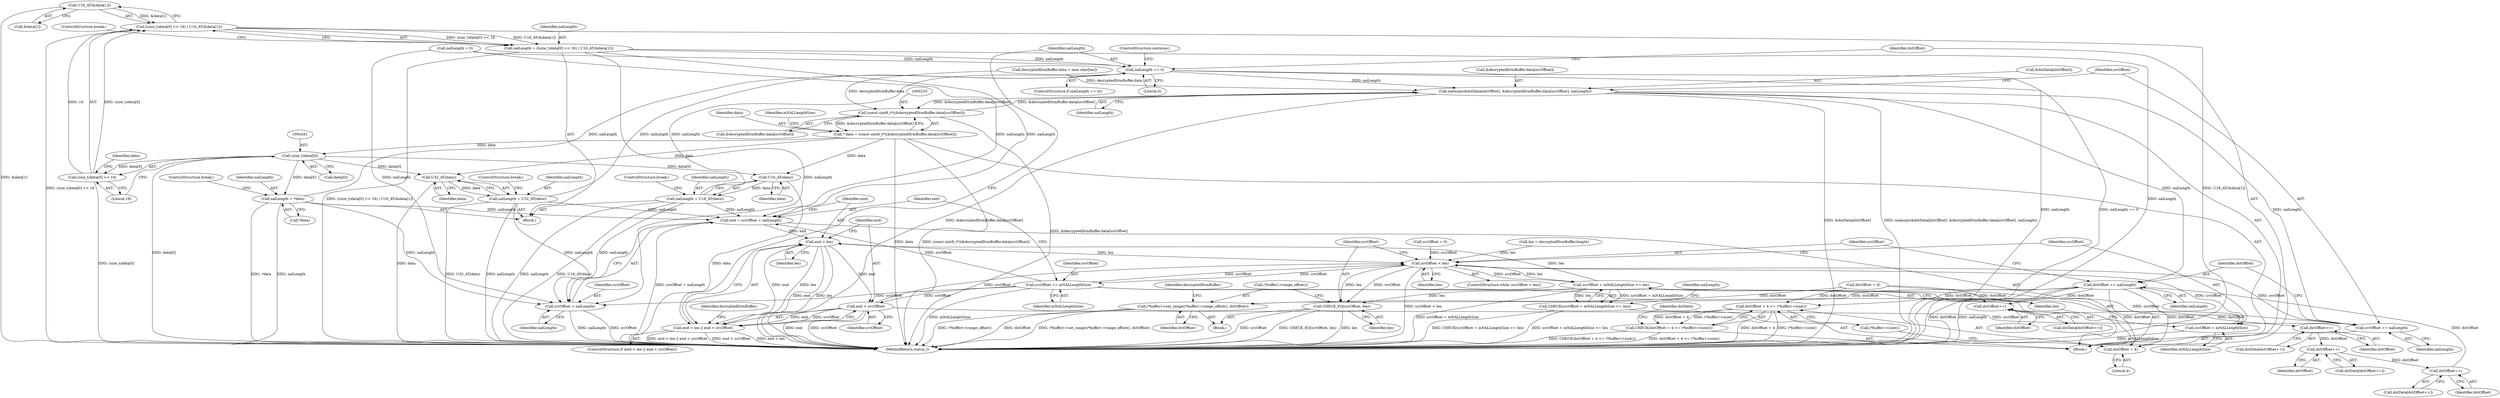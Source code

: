 digraph "1_Android_e248db02fbab2ee9162940bc19f087fd7d96cb9d@array" {
"1000266" [label="(Call,U16_AT(&data[1]))"];
"1000258" [label="(Call,((size_t)data[0] << 16) | U16_AT(&data[1]))"];
"1000256" [label="(Call,nalLength = ((size_t)data[0] << 16) | U16_AT(&data[1]))"];
"1000287" [label="(Call,end = srcOffset + nalLength)"];
"1000294" [label="(Call,end > len)"];
"1000215" [label="(Call,srcOffset < len)"];
"1000220" [label="(Call,srcOffset + mNALLengthSize <= len)"];
"1000219" [label="(Call,CHECK(srcOffset + mNALLengthSize <= len))"];
"1000370" [label="(Call,CHECK_EQ(srcOffset, len))"];
"1000221" [label="(Call,srcOffset + mNALLengthSize)"];
"1000283" [label="(Call,srcOffset += mNALLengthSize)"];
"1000289" [label="(Call,srcOffset + nalLength)"];
"1000297" [label="(Call,end < srcOffset)"];
"1000293" [label="(Call,end > len || end < srcOffset)"];
"1000364" [label="(Call,srcOffset += nalLength)"];
"1000317" [label="(Call,nalLength == 0)"];
"1000352" [label="(Call,memcpy(&dstData[dstOffset], &decryptedDrmBuffer.data[srcOffset], nalLength))"];
"1000232" [label="(Call,(const uint8_t*)(&decryptedDrmBuffer.data[srcOffset]))"];
"1000230" [label="(Call,* data = (const uint8_t*)(&decryptedDrmBuffer.data[srcOffset]))"];
"1000252" [label="(Call,U16_AT(data))"];
"1000250" [label="(Call,nalLength = U16_AT(data))"];
"1000260" [label="(Call,(size_t)data[0])"];
"1000244" [label="(Call,nalLength = *data)"];
"1000259" [label="(Call,(size_t)data[0] << 16)"];
"1000275" [label="(Call,U32_AT(data))"];
"1000273" [label="(Call,nalLength = U32_AT(data))"];
"1000367" [label="(Call,dstOffset += nalLength)"];
"1000323" [label="(Call,dstOffset + 4 <= (*buffer)->size())"];
"1000322" [label="(Call,CHECK(dstOffset + 4 <= (*buffer)->size()))"];
"1000324" [label="(Call,dstOffset + 4)"];
"1000331" [label="(Call,dstOffset++)"];
"1000337" [label="(Call,dstOffset++)"];
"1000343" [label="(Call,dstOffset++)"];
"1000349" [label="(Call,dstOffset++)"];
"1000373" [label="(Call,(*buffer)->set_range((*buffer)->range_offset(), dstOffset))"];
"1000246" [label="(Call,*data)"];
"1000248" [label="(ControlStructure,break;)"];
"1000292" [label="(ControlStructure,if (end > len || end < srcOffset))"];
"1000296" [label="(Identifier,len)"];
"1000232" [label="(Call,(const uint8_t*)(&decryptedDrmBuffer.data[srcOffset]))"];
"1000332" [label="(Identifier,dstOffset)"];
"1000257" [label="(Identifier,nalLength)"];
"1000298" [label="(Identifier,end)"];
"1000331" [label="(Call,dstOffset++)"];
"1000252" [label="(Call,U16_AT(data))"];
"1000369" [label="(Identifier,nalLength)"];
"1000262" [label="(Call,data[0])"];
"1000375" [label="(Identifier,dstOffset)"];
"1000194" [label="(Block,)"];
"1000367" [label="(Call,dstOffset += nalLength)"];
"1000215" [label="(Call,srcOffset < len)"];
"1000363" [label="(Identifier,nalLength)"];
"1000366" [label="(Identifier,nalLength)"];
"1000245" [label="(Identifier,nalLength)"];
"1000224" [label="(Identifier,len)"];
"1000349" [label="(Call,dstOffset++)"];
"1000271" [label="(ControlStructure,break;)"];
"1000269" [label="(Identifier,data)"];
"1000276" [label="(Identifier,data)"];
"1000295" [label="(Identifier,end)"];
"1000326" [label="(Literal,4)"];
"1000136" [label="(Call,decryptedDrmBuffer.data = new char[len])"];
"1000284" [label="(Identifier,srcOffset)"];
"1000335" [label="(Call,dstData[dstOffset++])"];
"1000344" [label="(Identifier,dstOffset)"];
"1000223" [label="(Identifier,mNALLengthSize)"];
"1000206" [label="(Call,dstOffset = 0)"];
"1000291" [label="(Identifier,nalLength)"];
"1000373" [label="(Call,(*buffer)->set_range((*buffer)->range_offset(), dstOffset))"];
"1000277" [label="(ControlStructure,break;)"];
"1000260" [label="(Call,(size_t)data[0])"];
"1000287" [label="(Call,end = srcOffset + nalLength)"];
"1000244" [label="(Call,nalLength = *data)"];
"1000251" [label="(Identifier,nalLength)"];
"1000221" [label="(Call,srcOffset + mNALLengthSize)"];
"1000273" [label="(Call,nalLength = U32_AT(data))"];
"1000230" [label="(Call,* data = (const uint8_t*)(&decryptedDrmBuffer.data[srcOffset]))"];
"1000220" [label="(Call,srcOffset + mNALLengthSize <= len)"];
"1000217" [label="(Identifier,len)"];
"1000303" [label="(Identifier,decryptedDrmBuffer)"];
"1000289" [label="(Call,srcOffset + nalLength)"];
"1000371" [label="(Identifier,srcOffset)"];
"1000299" [label="(Identifier,srcOffset)"];
"1000226" [label="(Call,nalLength = 0)"];
"1000290" [label="(Identifier,srcOffset)"];
"1000267" [label="(Call,&data[1])"];
"1000341" [label="(Call,dstData[dstOffset++])"];
"1000372" [label="(Identifier,len)"];
"1000368" [label="(Identifier,dstOffset)"];
"1000218" [label="(Block,)"];
"1000219" [label="(Call,CHECK(srcOffset + mNALLengthSize <= len))"];
"1000202" [label="(Call,srcOffset = 0)"];
"1000316" [label="(ControlStructure,if (nalLength == 0))"];
"1000374" [label="(Call,(*buffer)->range_offset())"];
"1000250" [label="(Call,nalLength = U16_AT(data))"];
"1000297" [label="(Call,end < srcOffset)"];
"1000347" [label="(Call,dstData[dstOffset++])"];
"1000285" [label="(Identifier,mNALLengthSize)"];
"1000222" [label="(Identifier,srcOffset)"];
"1000256" [label="(Call,nalLength = ((size_t)data[0] << 16) | U16_AT(&data[1]))"];
"1000231" [label="(Identifier,data)"];
"1000357" [label="(Call,&decryptedDrmBuffer.data[srcOffset])"];
"1000254" [label="(ControlStructure,break;)"];
"1000234" [label="(Call,&decryptedDrmBuffer.data[srcOffset])"];
"1000350" [label="(Identifier,dstOffset)"];
"1000209" [label="(Call,len = decryptedDrmBuffer.length)"];
"1000259" [label="(Call,(size_t)data[0] << 16)"];
"1000317" [label="(Call,nalLength == 0)"];
"1000321" [label="(ControlStructure,continue;)"];
"1000330" [label="(Identifier,dstData)"];
"1000365" [label="(Identifier,srcOffset)"];
"1000343" [label="(Call,dstOffset++)"];
"1000275" [label="(Call,U32_AT(data))"];
"1000329" [label="(Call,dstData[dstOffset++])"];
"1000352" [label="(Call,memcpy(&dstData[dstOffset], &decryptedDrmBuffer.data[srcOffset], nalLength))"];
"1000283" [label="(Call,srcOffset += mNALLengthSize)"];
"1000327" [label="(Call,(*buffer)->size())"];
"1000258" [label="(Call,((size_t)data[0] << 16) | U16_AT(&data[1]))"];
"1000216" [label="(Identifier,srcOffset)"];
"1000318" [label="(Identifier,nalLength)"];
"1000319" [label="(Literal,0)"];
"1000324" [label="(Call,dstOffset + 4)"];
"1000323" [label="(Call,dstOffset + 4 <= (*buffer)->size())"];
"1000325" [label="(Identifier,dstOffset)"];
"1000353" [label="(Call,&dstData[dstOffset])"];
"1000322" [label="(Call,CHECK(dstOffset + 4 <= (*buffer)->size()))"];
"1000242" [label="(Block,)"];
"1000406" [label="(MethodReturn,status_t)"];
"1000338" [label="(Identifier,dstOffset)"];
"1000265" [label="(Literal,16)"];
"1000294" [label="(Call,end > len)"];
"1000227" [label="(Identifier,nalLength)"];
"1000241" [label="(Identifier,mNALLengthSize)"];
"1000274" [label="(Identifier,nalLength)"];
"1000337" [label="(Call,dstOffset++)"];
"1000293" [label="(Call,end > len || end < srcOffset)"];
"1000288" [label="(Identifier,end)"];
"1000364" [label="(Call,srcOffset += nalLength)"];
"1000253" [label="(Identifier,data)"];
"1000266" [label="(Call,U16_AT(&data[1]))"];
"1000393" [label="(Identifier,decryptedDrmBuffer)"];
"1000214" [label="(ControlStructure,while (srcOffset < len))"];
"1000370" [label="(Call,CHECK_EQ(srcOffset, len))"];
"1000266" -> "1000258"  [label="AST: "];
"1000266" -> "1000267"  [label="CFG: "];
"1000267" -> "1000266"  [label="AST: "];
"1000258" -> "1000266"  [label="CFG: "];
"1000266" -> "1000406"  [label="DDG: &data[1]"];
"1000266" -> "1000258"  [label="DDG: &data[1]"];
"1000258" -> "1000256"  [label="AST: "];
"1000259" -> "1000258"  [label="AST: "];
"1000256" -> "1000258"  [label="CFG: "];
"1000258" -> "1000406"  [label="DDG: (size_t)data[0] << 16"];
"1000258" -> "1000406"  [label="DDG: U16_AT(&data[1])"];
"1000258" -> "1000256"  [label="DDG: (size_t)data[0] << 16"];
"1000258" -> "1000256"  [label="DDG: U16_AT(&data[1])"];
"1000259" -> "1000258"  [label="DDG: (size_t)data[0]"];
"1000259" -> "1000258"  [label="DDG: 16"];
"1000256" -> "1000242"  [label="AST: "];
"1000257" -> "1000256"  [label="AST: "];
"1000271" -> "1000256"  [label="CFG: "];
"1000256" -> "1000406"  [label="DDG: ((size_t)data[0] << 16) | U16_AT(&data[1])"];
"1000256" -> "1000406"  [label="DDG: nalLength"];
"1000256" -> "1000287"  [label="DDG: nalLength"];
"1000256" -> "1000289"  [label="DDG: nalLength"];
"1000256" -> "1000317"  [label="DDG: nalLength"];
"1000287" -> "1000218"  [label="AST: "];
"1000287" -> "1000289"  [label="CFG: "];
"1000288" -> "1000287"  [label="AST: "];
"1000289" -> "1000287"  [label="AST: "];
"1000295" -> "1000287"  [label="CFG: "];
"1000287" -> "1000406"  [label="DDG: srcOffset + nalLength"];
"1000283" -> "1000287"  [label="DDG: srcOffset"];
"1000273" -> "1000287"  [label="DDG: nalLength"];
"1000244" -> "1000287"  [label="DDG: nalLength"];
"1000250" -> "1000287"  [label="DDG: nalLength"];
"1000226" -> "1000287"  [label="DDG: nalLength"];
"1000287" -> "1000294"  [label="DDG: end"];
"1000294" -> "1000293"  [label="AST: "];
"1000294" -> "1000296"  [label="CFG: "];
"1000295" -> "1000294"  [label="AST: "];
"1000296" -> "1000294"  [label="AST: "];
"1000298" -> "1000294"  [label="CFG: "];
"1000293" -> "1000294"  [label="CFG: "];
"1000294" -> "1000406"  [label="DDG: len"];
"1000294" -> "1000406"  [label="DDG: end"];
"1000294" -> "1000215"  [label="DDG: len"];
"1000294" -> "1000293"  [label="DDG: end"];
"1000294" -> "1000293"  [label="DDG: len"];
"1000220" -> "1000294"  [label="DDG: len"];
"1000294" -> "1000297"  [label="DDG: end"];
"1000215" -> "1000214"  [label="AST: "];
"1000215" -> "1000217"  [label="CFG: "];
"1000216" -> "1000215"  [label="AST: "];
"1000217" -> "1000215"  [label="AST: "];
"1000222" -> "1000215"  [label="CFG: "];
"1000371" -> "1000215"  [label="CFG: "];
"1000215" -> "1000406"  [label="DDG: srcOffset < len"];
"1000364" -> "1000215"  [label="DDG: srcOffset"];
"1000297" -> "1000215"  [label="DDG: srcOffset"];
"1000202" -> "1000215"  [label="DDG: srcOffset"];
"1000283" -> "1000215"  [label="DDG: srcOffset"];
"1000209" -> "1000215"  [label="DDG: len"];
"1000215" -> "1000220"  [label="DDG: srcOffset"];
"1000215" -> "1000220"  [label="DDG: len"];
"1000215" -> "1000221"  [label="DDG: srcOffset"];
"1000215" -> "1000283"  [label="DDG: srcOffset"];
"1000215" -> "1000370"  [label="DDG: srcOffset"];
"1000215" -> "1000370"  [label="DDG: len"];
"1000220" -> "1000219"  [label="AST: "];
"1000220" -> "1000224"  [label="CFG: "];
"1000221" -> "1000220"  [label="AST: "];
"1000224" -> "1000220"  [label="AST: "];
"1000219" -> "1000220"  [label="CFG: "];
"1000220" -> "1000406"  [label="DDG: srcOffset + mNALLengthSize"];
"1000220" -> "1000219"  [label="DDG: srcOffset + mNALLengthSize"];
"1000220" -> "1000219"  [label="DDG: len"];
"1000220" -> "1000370"  [label="DDG: len"];
"1000219" -> "1000218"  [label="AST: "];
"1000227" -> "1000219"  [label="CFG: "];
"1000219" -> "1000406"  [label="DDG: CHECK(srcOffset + mNALLengthSize <= len)"];
"1000219" -> "1000406"  [label="DDG: srcOffset + mNALLengthSize <= len"];
"1000370" -> "1000194"  [label="AST: "];
"1000370" -> "1000372"  [label="CFG: "];
"1000371" -> "1000370"  [label="AST: "];
"1000372" -> "1000370"  [label="AST: "];
"1000374" -> "1000370"  [label="CFG: "];
"1000370" -> "1000406"  [label="DDG: CHECK_EQ(srcOffset, len)"];
"1000370" -> "1000406"  [label="DDG: len"];
"1000370" -> "1000406"  [label="DDG: srcOffset"];
"1000221" -> "1000223"  [label="CFG: "];
"1000222" -> "1000221"  [label="AST: "];
"1000223" -> "1000221"  [label="AST: "];
"1000224" -> "1000221"  [label="CFG: "];
"1000221" -> "1000406"  [label="DDG: mNALLengthSize"];
"1000283" -> "1000218"  [label="AST: "];
"1000283" -> "1000285"  [label="CFG: "];
"1000284" -> "1000283"  [label="AST: "];
"1000285" -> "1000283"  [label="AST: "];
"1000288" -> "1000283"  [label="CFG: "];
"1000283" -> "1000406"  [label="DDG: mNALLengthSize"];
"1000283" -> "1000289"  [label="DDG: srcOffset"];
"1000283" -> "1000297"  [label="DDG: srcOffset"];
"1000283" -> "1000364"  [label="DDG: srcOffset"];
"1000289" -> "1000291"  [label="CFG: "];
"1000290" -> "1000289"  [label="AST: "];
"1000291" -> "1000289"  [label="AST: "];
"1000289" -> "1000406"  [label="DDG: nalLength"];
"1000289" -> "1000406"  [label="DDG: srcOffset"];
"1000273" -> "1000289"  [label="DDG: nalLength"];
"1000244" -> "1000289"  [label="DDG: nalLength"];
"1000250" -> "1000289"  [label="DDG: nalLength"];
"1000226" -> "1000289"  [label="DDG: nalLength"];
"1000297" -> "1000293"  [label="AST: "];
"1000297" -> "1000299"  [label="CFG: "];
"1000298" -> "1000297"  [label="AST: "];
"1000299" -> "1000297"  [label="AST: "];
"1000293" -> "1000297"  [label="CFG: "];
"1000297" -> "1000406"  [label="DDG: end"];
"1000297" -> "1000406"  [label="DDG: srcOffset"];
"1000297" -> "1000293"  [label="DDG: end"];
"1000297" -> "1000293"  [label="DDG: srcOffset"];
"1000297" -> "1000364"  [label="DDG: srcOffset"];
"1000293" -> "1000292"  [label="AST: "];
"1000303" -> "1000293"  [label="CFG: "];
"1000318" -> "1000293"  [label="CFG: "];
"1000293" -> "1000406"  [label="DDG: end > len"];
"1000293" -> "1000406"  [label="DDG: end > len || end < srcOffset"];
"1000293" -> "1000406"  [label="DDG: end < srcOffset"];
"1000364" -> "1000218"  [label="AST: "];
"1000364" -> "1000366"  [label="CFG: "];
"1000365" -> "1000364"  [label="AST: "];
"1000366" -> "1000364"  [label="AST: "];
"1000368" -> "1000364"  [label="CFG: "];
"1000352" -> "1000364"  [label="DDG: nalLength"];
"1000317" -> "1000316"  [label="AST: "];
"1000317" -> "1000319"  [label="CFG: "];
"1000318" -> "1000317"  [label="AST: "];
"1000319" -> "1000317"  [label="AST: "];
"1000321" -> "1000317"  [label="CFG: "];
"1000325" -> "1000317"  [label="CFG: "];
"1000317" -> "1000406"  [label="DDG: nalLength"];
"1000317" -> "1000406"  [label="DDG: nalLength == 0"];
"1000273" -> "1000317"  [label="DDG: nalLength"];
"1000244" -> "1000317"  [label="DDG: nalLength"];
"1000250" -> "1000317"  [label="DDG: nalLength"];
"1000226" -> "1000317"  [label="DDG: nalLength"];
"1000317" -> "1000352"  [label="DDG: nalLength"];
"1000352" -> "1000218"  [label="AST: "];
"1000352" -> "1000363"  [label="CFG: "];
"1000353" -> "1000352"  [label="AST: "];
"1000357" -> "1000352"  [label="AST: "];
"1000363" -> "1000352"  [label="AST: "];
"1000365" -> "1000352"  [label="CFG: "];
"1000352" -> "1000406"  [label="DDG: &decryptedDrmBuffer.data[srcOffset]"];
"1000352" -> "1000406"  [label="DDG: &dstData[dstOffset]"];
"1000352" -> "1000406"  [label="DDG: memcpy(&dstData[dstOffset], &decryptedDrmBuffer.data[srcOffset], nalLength)"];
"1000352" -> "1000232"  [label="DDG: &decryptedDrmBuffer.data[srcOffset]"];
"1000232" -> "1000352"  [label="DDG: &decryptedDrmBuffer.data[srcOffset]"];
"1000136" -> "1000352"  [label="DDG: decryptedDrmBuffer.data"];
"1000352" -> "1000367"  [label="DDG: nalLength"];
"1000232" -> "1000230"  [label="AST: "];
"1000232" -> "1000234"  [label="CFG: "];
"1000233" -> "1000232"  [label="AST: "];
"1000234" -> "1000232"  [label="AST: "];
"1000230" -> "1000232"  [label="CFG: "];
"1000232" -> "1000406"  [label="DDG: &decryptedDrmBuffer.data[srcOffset]"];
"1000232" -> "1000230"  [label="DDG: &decryptedDrmBuffer.data[srcOffset]"];
"1000136" -> "1000232"  [label="DDG: decryptedDrmBuffer.data"];
"1000230" -> "1000218"  [label="AST: "];
"1000231" -> "1000230"  [label="AST: "];
"1000241" -> "1000230"  [label="CFG: "];
"1000230" -> "1000406"  [label="DDG: data"];
"1000230" -> "1000406"  [label="DDG: (const uint8_t*)(&decryptedDrmBuffer.data[srcOffset])"];
"1000230" -> "1000252"  [label="DDG: data"];
"1000230" -> "1000260"  [label="DDG: data"];
"1000230" -> "1000275"  [label="DDG: data"];
"1000252" -> "1000250"  [label="AST: "];
"1000252" -> "1000253"  [label="CFG: "];
"1000253" -> "1000252"  [label="AST: "];
"1000250" -> "1000252"  [label="CFG: "];
"1000252" -> "1000406"  [label="DDG: data"];
"1000252" -> "1000250"  [label="DDG: data"];
"1000260" -> "1000252"  [label="DDG: data[0]"];
"1000250" -> "1000242"  [label="AST: "];
"1000251" -> "1000250"  [label="AST: "];
"1000254" -> "1000250"  [label="CFG: "];
"1000250" -> "1000406"  [label="DDG: nalLength"];
"1000250" -> "1000406"  [label="DDG: U16_AT(data)"];
"1000260" -> "1000259"  [label="AST: "];
"1000260" -> "1000262"  [label="CFG: "];
"1000261" -> "1000260"  [label="AST: "];
"1000262" -> "1000260"  [label="AST: "];
"1000265" -> "1000260"  [label="CFG: "];
"1000260" -> "1000406"  [label="DDG: data[0]"];
"1000260" -> "1000244"  [label="DDG: data[0]"];
"1000260" -> "1000259"  [label="DDG: data[0]"];
"1000260" -> "1000275"  [label="DDG: data[0]"];
"1000244" -> "1000242"  [label="AST: "];
"1000244" -> "1000246"  [label="CFG: "];
"1000245" -> "1000244"  [label="AST: "];
"1000246" -> "1000244"  [label="AST: "];
"1000248" -> "1000244"  [label="CFG: "];
"1000244" -> "1000406"  [label="DDG: nalLength"];
"1000244" -> "1000406"  [label="DDG: *data"];
"1000259" -> "1000265"  [label="CFG: "];
"1000265" -> "1000259"  [label="AST: "];
"1000269" -> "1000259"  [label="CFG: "];
"1000259" -> "1000406"  [label="DDG: (size_t)data[0]"];
"1000275" -> "1000273"  [label="AST: "];
"1000275" -> "1000276"  [label="CFG: "];
"1000276" -> "1000275"  [label="AST: "];
"1000273" -> "1000275"  [label="CFG: "];
"1000275" -> "1000406"  [label="DDG: data"];
"1000275" -> "1000273"  [label="DDG: data"];
"1000273" -> "1000242"  [label="AST: "];
"1000274" -> "1000273"  [label="AST: "];
"1000277" -> "1000273"  [label="CFG: "];
"1000273" -> "1000406"  [label="DDG: U32_AT(data)"];
"1000273" -> "1000406"  [label="DDG: nalLength"];
"1000367" -> "1000218"  [label="AST: "];
"1000367" -> "1000369"  [label="CFG: "];
"1000368" -> "1000367"  [label="AST: "];
"1000369" -> "1000367"  [label="AST: "];
"1000216" -> "1000367"  [label="CFG: "];
"1000367" -> "1000406"  [label="DDG: nalLength"];
"1000367" -> "1000406"  [label="DDG: dstOffset"];
"1000367" -> "1000323"  [label="DDG: dstOffset"];
"1000367" -> "1000324"  [label="DDG: dstOffset"];
"1000367" -> "1000331"  [label="DDG: dstOffset"];
"1000349" -> "1000367"  [label="DDG: dstOffset"];
"1000367" -> "1000373"  [label="DDG: dstOffset"];
"1000323" -> "1000322"  [label="AST: "];
"1000323" -> "1000327"  [label="CFG: "];
"1000324" -> "1000323"  [label="AST: "];
"1000327" -> "1000323"  [label="AST: "];
"1000322" -> "1000323"  [label="CFG: "];
"1000323" -> "1000406"  [label="DDG: dstOffset + 4"];
"1000323" -> "1000406"  [label="DDG: (*buffer)->size()"];
"1000323" -> "1000322"  [label="DDG: dstOffset + 4"];
"1000323" -> "1000322"  [label="DDG: (*buffer)->size()"];
"1000206" -> "1000323"  [label="DDG: dstOffset"];
"1000322" -> "1000218"  [label="AST: "];
"1000330" -> "1000322"  [label="CFG: "];
"1000322" -> "1000406"  [label="DDG: CHECK(dstOffset + 4 <= (*buffer)->size())"];
"1000322" -> "1000406"  [label="DDG: dstOffset + 4 <= (*buffer)->size()"];
"1000324" -> "1000326"  [label="CFG: "];
"1000325" -> "1000324"  [label="AST: "];
"1000326" -> "1000324"  [label="AST: "];
"1000327" -> "1000324"  [label="CFG: "];
"1000206" -> "1000324"  [label="DDG: dstOffset"];
"1000331" -> "1000329"  [label="AST: "];
"1000331" -> "1000332"  [label="CFG: "];
"1000332" -> "1000331"  [label="AST: "];
"1000329" -> "1000331"  [label="CFG: "];
"1000206" -> "1000331"  [label="DDG: dstOffset"];
"1000331" -> "1000337"  [label="DDG: dstOffset"];
"1000337" -> "1000335"  [label="AST: "];
"1000337" -> "1000338"  [label="CFG: "];
"1000338" -> "1000337"  [label="AST: "];
"1000335" -> "1000337"  [label="CFG: "];
"1000337" -> "1000343"  [label="DDG: dstOffset"];
"1000343" -> "1000341"  [label="AST: "];
"1000343" -> "1000344"  [label="CFG: "];
"1000344" -> "1000343"  [label="AST: "];
"1000341" -> "1000343"  [label="CFG: "];
"1000343" -> "1000349"  [label="DDG: dstOffset"];
"1000349" -> "1000347"  [label="AST: "];
"1000349" -> "1000350"  [label="CFG: "];
"1000350" -> "1000349"  [label="AST: "];
"1000347" -> "1000349"  [label="CFG: "];
"1000373" -> "1000194"  [label="AST: "];
"1000373" -> "1000375"  [label="CFG: "];
"1000374" -> "1000373"  [label="AST: "];
"1000375" -> "1000373"  [label="AST: "];
"1000393" -> "1000373"  [label="CFG: "];
"1000373" -> "1000406"  [label="DDG: dstOffset"];
"1000373" -> "1000406"  [label="DDG: (*buffer)->set_range((*buffer)->range_offset(), dstOffset)"];
"1000373" -> "1000406"  [label="DDG: (*buffer)->range_offset()"];
"1000206" -> "1000373"  [label="DDG: dstOffset"];
}
